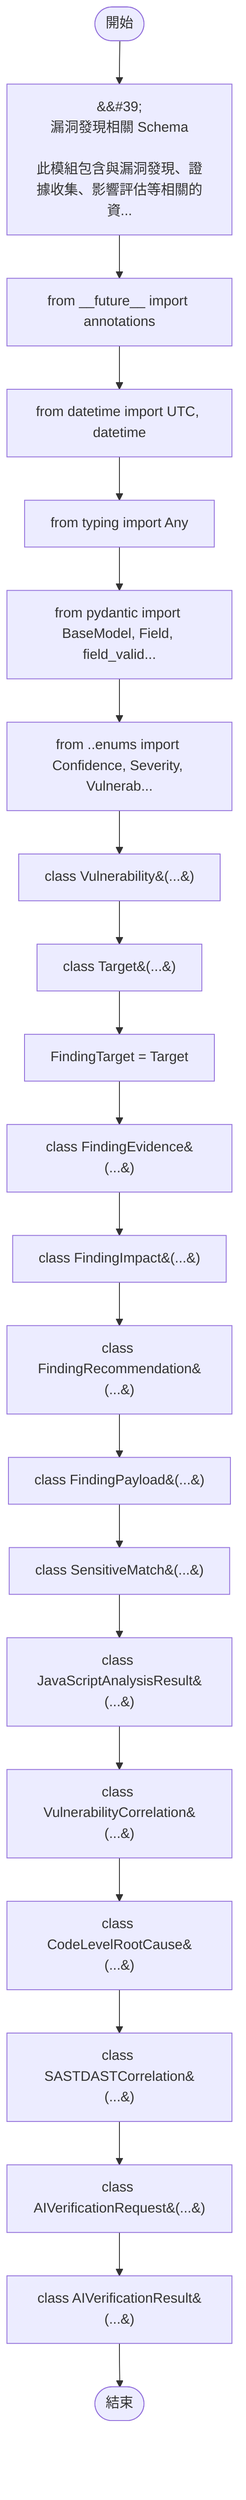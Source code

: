 flowchart TB
    n1([開始])
    n2([結束])
    n3[&amp;&#35;39;\n漏洞發現相關 Schema\n\n此模組包含與漏洞發現、證據收集、影響評估等相關的資...]
    n4[from __future__ import annotations]
    n5[from datetime import UTC, datetime]
    n6[from typing import Any]
    n7[from pydantic import BaseModel, Field, field_valid...]
    n8[from ..enums import Confidence, Severity, Vulnerab...]
    n9[class Vulnerability&#40;...&#41;]
    n10[class Target&#40;...&#41;]
    n11[FindingTarget = Target]
    n12[class FindingEvidence&#40;...&#41;]
    n13[class FindingImpact&#40;...&#41;]
    n14[class FindingRecommendation&#40;...&#41;]
    n15[class FindingPayload&#40;...&#41;]
    n16[class SensitiveMatch&#40;...&#41;]
    n17[class JavaScriptAnalysisResult&#40;...&#41;]
    n18[class VulnerabilityCorrelation&#40;...&#41;]
    n19[class CodeLevelRootCause&#40;...&#41;]
    n20[class SASTDASTCorrelation&#40;...&#41;]
    n21[class AIVerificationRequest&#40;...&#41;]
    n22[class AIVerificationResult&#40;...&#41;]
    n1 --> n3
    n3 --> n4
    n4 --> n5
    n5 --> n6
    n6 --> n7
    n7 --> n8
    n8 --> n9
    n9 --> n10
    n10 --> n11
    n11 --> n12
    n12 --> n13
    n13 --> n14
    n14 --> n15
    n15 --> n16
    n16 --> n17
    n17 --> n18
    n18 --> n19
    n19 --> n20
    n20 --> n21
    n21 --> n22
    n22 --> n2